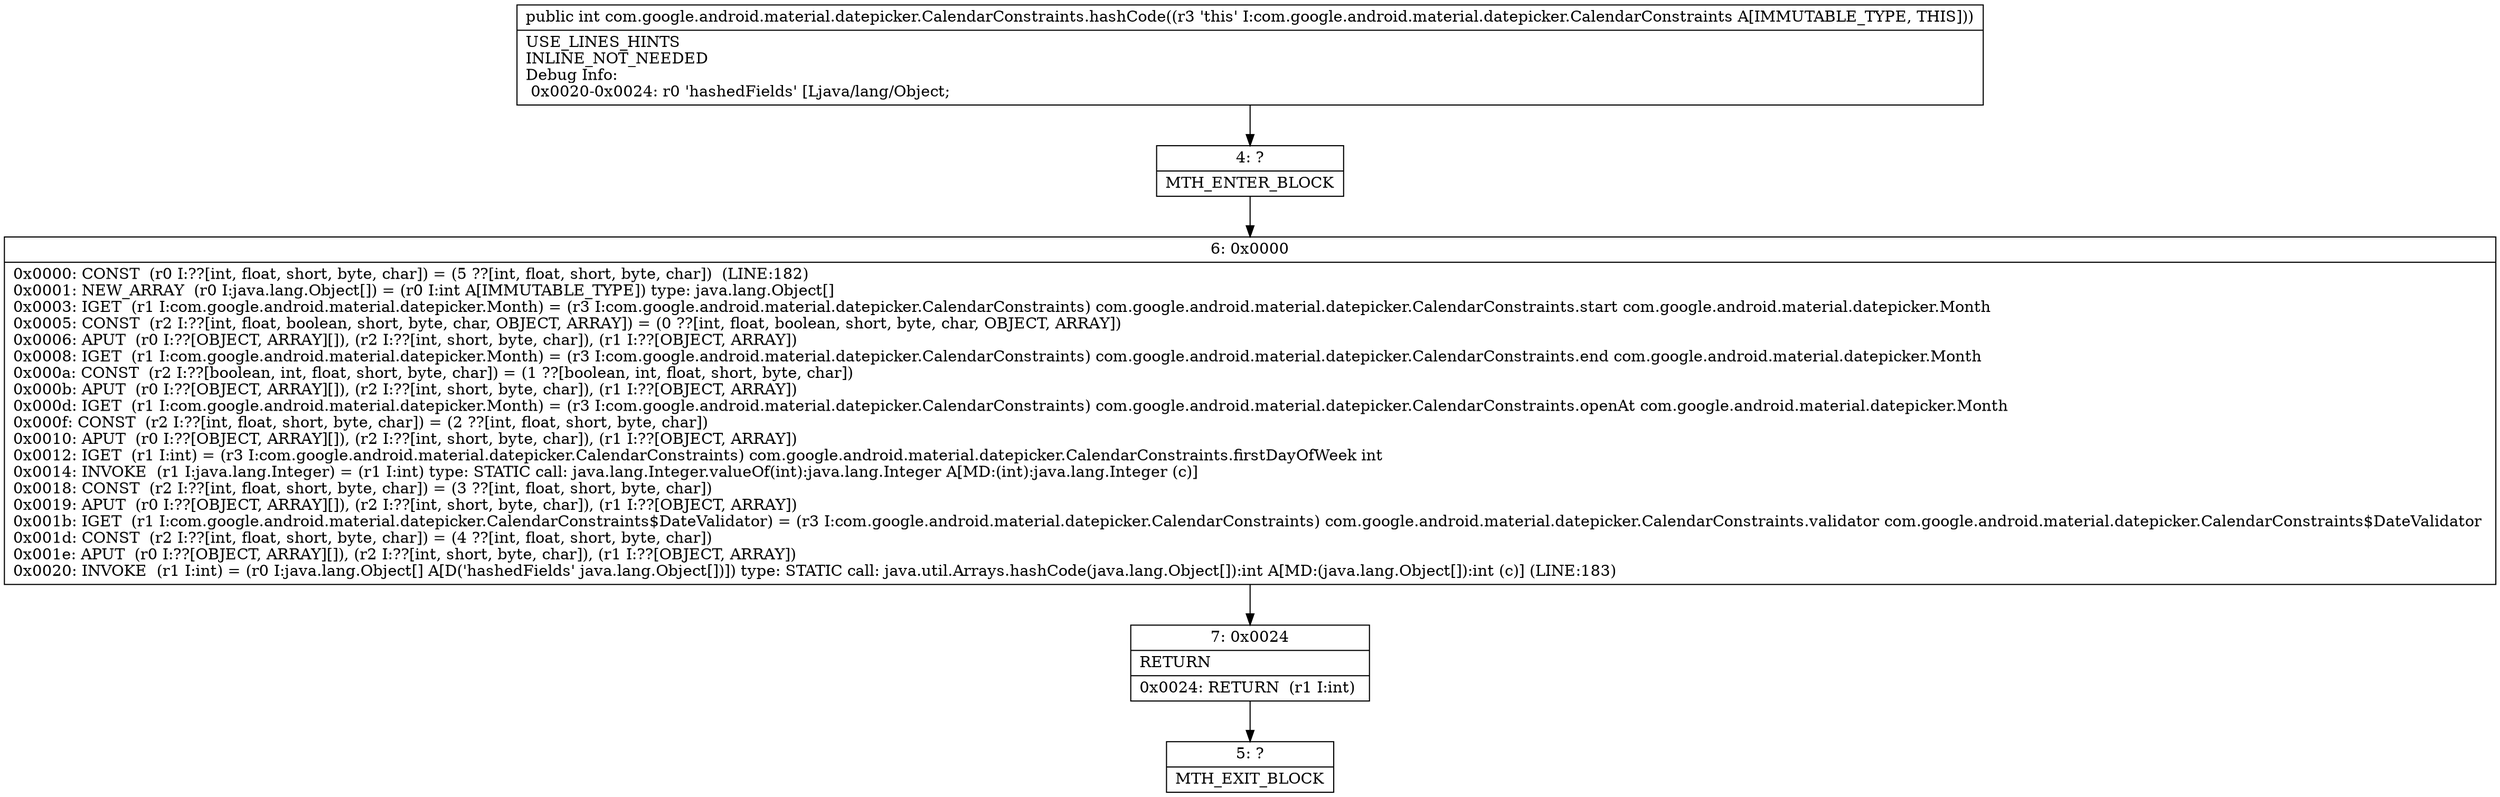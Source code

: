 digraph "CFG forcom.google.android.material.datepicker.CalendarConstraints.hashCode()I" {
Node_4 [shape=record,label="{4\:\ ?|MTH_ENTER_BLOCK\l}"];
Node_6 [shape=record,label="{6\:\ 0x0000|0x0000: CONST  (r0 I:??[int, float, short, byte, char]) = (5 ??[int, float, short, byte, char])  (LINE:182)\l0x0001: NEW_ARRAY  (r0 I:java.lang.Object[]) = (r0 I:int A[IMMUTABLE_TYPE]) type: java.lang.Object[] \l0x0003: IGET  (r1 I:com.google.android.material.datepicker.Month) = (r3 I:com.google.android.material.datepicker.CalendarConstraints) com.google.android.material.datepicker.CalendarConstraints.start com.google.android.material.datepicker.Month \l0x0005: CONST  (r2 I:??[int, float, boolean, short, byte, char, OBJECT, ARRAY]) = (0 ??[int, float, boolean, short, byte, char, OBJECT, ARRAY]) \l0x0006: APUT  (r0 I:??[OBJECT, ARRAY][]), (r2 I:??[int, short, byte, char]), (r1 I:??[OBJECT, ARRAY]) \l0x0008: IGET  (r1 I:com.google.android.material.datepicker.Month) = (r3 I:com.google.android.material.datepicker.CalendarConstraints) com.google.android.material.datepicker.CalendarConstraints.end com.google.android.material.datepicker.Month \l0x000a: CONST  (r2 I:??[boolean, int, float, short, byte, char]) = (1 ??[boolean, int, float, short, byte, char]) \l0x000b: APUT  (r0 I:??[OBJECT, ARRAY][]), (r2 I:??[int, short, byte, char]), (r1 I:??[OBJECT, ARRAY]) \l0x000d: IGET  (r1 I:com.google.android.material.datepicker.Month) = (r3 I:com.google.android.material.datepicker.CalendarConstraints) com.google.android.material.datepicker.CalendarConstraints.openAt com.google.android.material.datepicker.Month \l0x000f: CONST  (r2 I:??[int, float, short, byte, char]) = (2 ??[int, float, short, byte, char]) \l0x0010: APUT  (r0 I:??[OBJECT, ARRAY][]), (r2 I:??[int, short, byte, char]), (r1 I:??[OBJECT, ARRAY]) \l0x0012: IGET  (r1 I:int) = (r3 I:com.google.android.material.datepicker.CalendarConstraints) com.google.android.material.datepicker.CalendarConstraints.firstDayOfWeek int \l0x0014: INVOKE  (r1 I:java.lang.Integer) = (r1 I:int) type: STATIC call: java.lang.Integer.valueOf(int):java.lang.Integer A[MD:(int):java.lang.Integer (c)]\l0x0018: CONST  (r2 I:??[int, float, short, byte, char]) = (3 ??[int, float, short, byte, char]) \l0x0019: APUT  (r0 I:??[OBJECT, ARRAY][]), (r2 I:??[int, short, byte, char]), (r1 I:??[OBJECT, ARRAY]) \l0x001b: IGET  (r1 I:com.google.android.material.datepicker.CalendarConstraints$DateValidator) = (r3 I:com.google.android.material.datepicker.CalendarConstraints) com.google.android.material.datepicker.CalendarConstraints.validator com.google.android.material.datepicker.CalendarConstraints$DateValidator \l0x001d: CONST  (r2 I:??[int, float, short, byte, char]) = (4 ??[int, float, short, byte, char]) \l0x001e: APUT  (r0 I:??[OBJECT, ARRAY][]), (r2 I:??[int, short, byte, char]), (r1 I:??[OBJECT, ARRAY]) \l0x0020: INVOKE  (r1 I:int) = (r0 I:java.lang.Object[] A[D('hashedFields' java.lang.Object[])]) type: STATIC call: java.util.Arrays.hashCode(java.lang.Object[]):int A[MD:(java.lang.Object[]):int (c)] (LINE:183)\l}"];
Node_7 [shape=record,label="{7\:\ 0x0024|RETURN\l|0x0024: RETURN  (r1 I:int) \l}"];
Node_5 [shape=record,label="{5\:\ ?|MTH_EXIT_BLOCK\l}"];
MethodNode[shape=record,label="{public int com.google.android.material.datepicker.CalendarConstraints.hashCode((r3 'this' I:com.google.android.material.datepicker.CalendarConstraints A[IMMUTABLE_TYPE, THIS]))  | USE_LINES_HINTS\lINLINE_NOT_NEEDED\lDebug Info:\l  0x0020\-0x0024: r0 'hashedFields' [Ljava\/lang\/Object;\l}"];
MethodNode -> Node_4;Node_4 -> Node_6;
Node_6 -> Node_7;
Node_7 -> Node_5;
}

